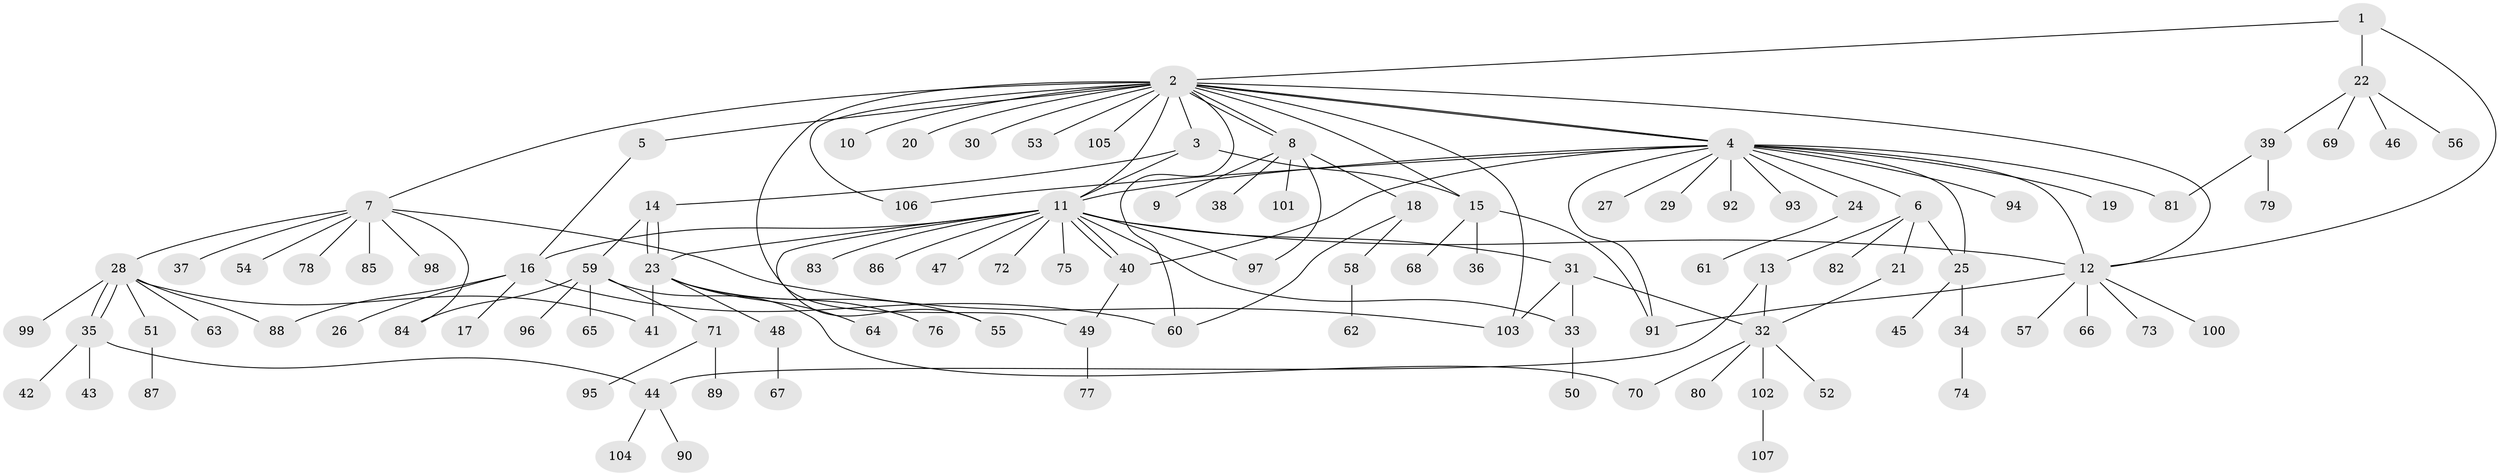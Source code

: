 // coarse degree distribution, {5: 0.06976744186046512, 2: 0.20930232558139536, 1: 0.37209302325581395, 3: 0.09302325581395349, 4: 0.13953488372093023, 12: 0.023255813953488372, 13: 0.023255813953488372, 6: 0.046511627906976744, 14: 0.023255813953488372}
// Generated by graph-tools (version 1.1) at 2025/36/03/04/25 23:36:56]
// undirected, 107 vertices, 140 edges
graph export_dot {
  node [color=gray90,style=filled];
  1;
  2;
  3;
  4;
  5;
  6;
  7;
  8;
  9;
  10;
  11;
  12;
  13;
  14;
  15;
  16;
  17;
  18;
  19;
  20;
  21;
  22;
  23;
  24;
  25;
  26;
  27;
  28;
  29;
  30;
  31;
  32;
  33;
  34;
  35;
  36;
  37;
  38;
  39;
  40;
  41;
  42;
  43;
  44;
  45;
  46;
  47;
  48;
  49;
  50;
  51;
  52;
  53;
  54;
  55;
  56;
  57;
  58;
  59;
  60;
  61;
  62;
  63;
  64;
  65;
  66;
  67;
  68;
  69;
  70;
  71;
  72;
  73;
  74;
  75;
  76;
  77;
  78;
  79;
  80;
  81;
  82;
  83;
  84;
  85;
  86;
  87;
  88;
  89;
  90;
  91;
  92;
  93;
  94;
  95;
  96;
  97;
  98;
  99;
  100;
  101;
  102;
  103;
  104;
  105;
  106;
  107;
  1 -- 2;
  1 -- 12;
  1 -- 22;
  2 -- 3;
  2 -- 4;
  2 -- 4;
  2 -- 5;
  2 -- 7;
  2 -- 8;
  2 -- 8;
  2 -- 10;
  2 -- 11;
  2 -- 12;
  2 -- 15;
  2 -- 20;
  2 -- 30;
  2 -- 49;
  2 -- 53;
  2 -- 60;
  2 -- 103;
  2 -- 105;
  2 -- 106;
  3 -- 11;
  3 -- 14;
  3 -- 15;
  4 -- 6;
  4 -- 11;
  4 -- 12;
  4 -- 19;
  4 -- 24;
  4 -- 25;
  4 -- 27;
  4 -- 29;
  4 -- 40;
  4 -- 81;
  4 -- 91;
  4 -- 92;
  4 -- 93;
  4 -- 94;
  4 -- 106;
  5 -- 16;
  6 -- 13;
  6 -- 21;
  6 -- 25;
  6 -- 82;
  7 -- 28;
  7 -- 37;
  7 -- 54;
  7 -- 78;
  7 -- 84;
  7 -- 85;
  7 -- 98;
  7 -- 103;
  8 -- 9;
  8 -- 18;
  8 -- 38;
  8 -- 97;
  8 -- 101;
  11 -- 12;
  11 -- 16;
  11 -- 23;
  11 -- 31;
  11 -- 33;
  11 -- 40;
  11 -- 40;
  11 -- 47;
  11 -- 55;
  11 -- 72;
  11 -- 75;
  11 -- 83;
  11 -- 86;
  11 -- 97;
  12 -- 57;
  12 -- 66;
  12 -- 73;
  12 -- 91;
  12 -- 100;
  13 -- 32;
  13 -- 44;
  14 -- 23;
  14 -- 23;
  14 -- 59;
  15 -- 36;
  15 -- 68;
  15 -- 91;
  16 -- 17;
  16 -- 26;
  16 -- 60;
  16 -- 88;
  18 -- 58;
  18 -- 60;
  21 -- 32;
  22 -- 39;
  22 -- 46;
  22 -- 56;
  22 -- 69;
  23 -- 41;
  23 -- 48;
  23 -- 55;
  23 -- 64;
  23 -- 76;
  24 -- 61;
  25 -- 34;
  25 -- 45;
  28 -- 35;
  28 -- 35;
  28 -- 41;
  28 -- 51;
  28 -- 63;
  28 -- 88;
  28 -- 99;
  31 -- 32;
  31 -- 33;
  31 -- 103;
  32 -- 52;
  32 -- 70;
  32 -- 80;
  32 -- 102;
  33 -- 50;
  34 -- 74;
  35 -- 42;
  35 -- 43;
  35 -- 44;
  39 -- 79;
  39 -- 81;
  40 -- 49;
  44 -- 90;
  44 -- 104;
  48 -- 67;
  49 -- 77;
  51 -- 87;
  58 -- 62;
  59 -- 65;
  59 -- 70;
  59 -- 71;
  59 -- 84;
  59 -- 96;
  71 -- 89;
  71 -- 95;
  102 -- 107;
}
